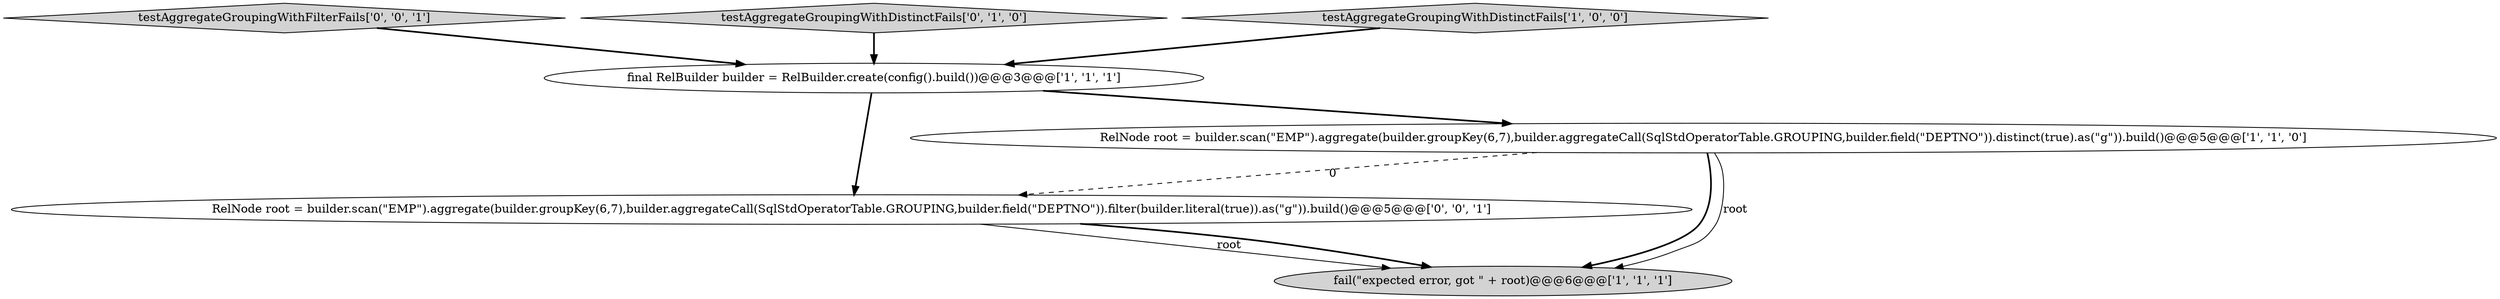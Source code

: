 digraph {
5 [style = filled, label = "RelNode root = builder.scan(\"EMP\").aggregate(builder.groupKey(6,7),builder.aggregateCall(SqlStdOperatorTable.GROUPING,builder.field(\"DEPTNO\")).filter(builder.literal(true)).as(\"g\")).build()@@@5@@@['0', '0', '1']", fillcolor = white, shape = ellipse image = "AAA0AAABBB3BBB"];
3 [style = filled, label = "final RelBuilder builder = RelBuilder.create(config().build())@@@3@@@['1', '1', '1']", fillcolor = white, shape = ellipse image = "AAA0AAABBB1BBB"];
6 [style = filled, label = "testAggregateGroupingWithFilterFails['0', '0', '1']", fillcolor = lightgray, shape = diamond image = "AAA0AAABBB3BBB"];
1 [style = filled, label = "RelNode root = builder.scan(\"EMP\").aggregate(builder.groupKey(6,7),builder.aggregateCall(SqlStdOperatorTable.GROUPING,builder.field(\"DEPTNO\")).distinct(true).as(\"g\")).build()@@@5@@@['1', '1', '0']", fillcolor = white, shape = ellipse image = "AAA0AAABBB1BBB"];
4 [style = filled, label = "testAggregateGroupingWithDistinctFails['0', '1', '0']", fillcolor = lightgray, shape = diamond image = "AAA0AAABBB2BBB"];
2 [style = filled, label = "testAggregateGroupingWithDistinctFails['1', '0', '0']", fillcolor = lightgray, shape = diamond image = "AAA0AAABBB1BBB"];
0 [style = filled, label = "fail(\"expected error, got \" + root)@@@6@@@['1', '1', '1']", fillcolor = lightgray, shape = ellipse image = "AAA0AAABBB1BBB"];
6->3 [style = bold, label=""];
4->3 [style = bold, label=""];
3->5 [style = bold, label=""];
1->0 [style = bold, label=""];
5->0 [style = solid, label="root"];
1->5 [style = dashed, label="0"];
3->1 [style = bold, label=""];
5->0 [style = bold, label=""];
1->0 [style = solid, label="root"];
2->3 [style = bold, label=""];
}

